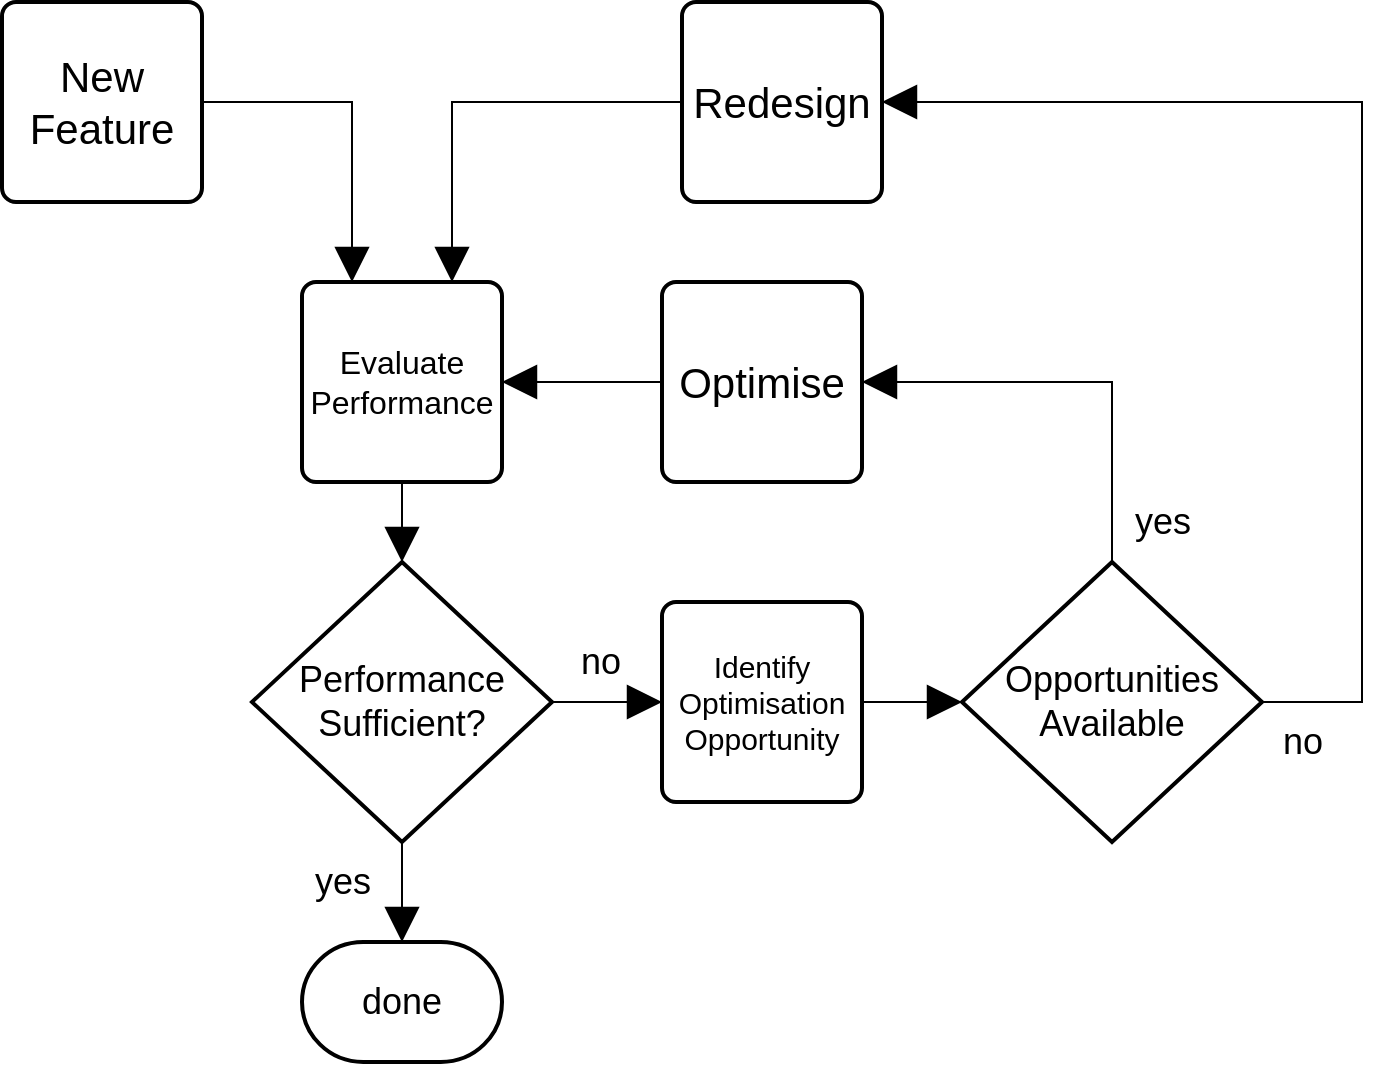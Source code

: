 <mxfile version="20.3.0" type="device"><diagram id="qHSgarKQljRsPdEm8rOu" name="Page-1"><mxGraphModel dx="701" dy="1239" grid="1" gridSize="10" guides="1" tooltips="1" connect="1" arrows="1" fold="1" page="1" pageScale="1" pageWidth="827" pageHeight="1169" math="0" shadow="0"><root><mxCell id="0"/><mxCell id="1" parent="0"/><mxCell id="oufI2SwlHc8cpuaKW3Zv-12" style="edgeStyle=orthogonalEdgeStyle;rounded=0;orthogonalLoop=1;jettySize=auto;html=1;exitX=1;exitY=0.5;exitDx=0;exitDy=0;entryX=0.25;entryY=0;entryDx=0;entryDy=0;fontSize=18;endArrow=block;endFill=1;endSize=15;" edge="1" parent="1" source="oufI2SwlHc8cpuaKW3Zv-4" target="oufI2SwlHc8cpuaKW3Zv-5"><mxGeometry relative="1" as="geometry"/></mxCell><mxCell id="oufI2SwlHc8cpuaKW3Zv-4" value="New &lt;br style=&quot;font-size: 21px;&quot;&gt;Feature" style="rounded=1;whiteSpace=wrap;html=1;absoluteArcSize=1;arcSize=14;strokeWidth=2;fontSize=21;" vertex="1" parent="1"><mxGeometry x="90" y="190" width="100" height="100" as="geometry"/></mxCell><mxCell id="oufI2SwlHc8cpuaKW3Zv-11" style="edgeStyle=orthogonalEdgeStyle;rounded=0;orthogonalLoop=1;jettySize=auto;html=1;exitX=0.5;exitY=1;exitDx=0;exitDy=0;entryX=0.5;entryY=0;entryDx=0;entryDy=0;entryPerimeter=0;fontSize=18;endArrow=block;endFill=1;endSize=15;" edge="1" parent="1" source="oufI2SwlHc8cpuaKW3Zv-5" target="oufI2SwlHc8cpuaKW3Zv-7"><mxGeometry relative="1" as="geometry"/></mxCell><mxCell id="oufI2SwlHc8cpuaKW3Zv-5" value="Evaluate&lt;br style=&quot;font-size: 16px;&quot;&gt;Performance" style="rounded=1;whiteSpace=wrap;html=1;absoluteArcSize=1;arcSize=14;strokeWidth=2;fontSize=16;" vertex="1" parent="1"><mxGeometry x="240" y="330" width="100" height="100" as="geometry"/></mxCell><mxCell id="oufI2SwlHc8cpuaKW3Zv-10" value="yes" style="edgeStyle=orthogonalEdgeStyle;rounded=0;orthogonalLoop=1;jettySize=auto;html=1;exitX=0.5;exitY=1;exitDx=0;exitDy=0;exitPerimeter=0;entryX=0.5;entryY=0;entryDx=0;entryDy=0;entryPerimeter=0;fontSize=18;endArrow=block;endFill=1;endSize=15;" edge="1" parent="1" source="oufI2SwlHc8cpuaKW3Zv-7" target="oufI2SwlHc8cpuaKW3Zv-9"><mxGeometry x="-0.2" y="-30" relative="1" as="geometry"><mxPoint as="offset"/></mxGeometry></mxCell><mxCell id="oufI2SwlHc8cpuaKW3Zv-14" value="no" style="edgeStyle=orthogonalEdgeStyle;rounded=0;orthogonalLoop=1;jettySize=auto;html=1;exitX=1;exitY=0.5;exitDx=0;exitDy=0;exitPerimeter=0;entryX=0;entryY=0.5;entryDx=0;entryDy=0;fontSize=18;endArrow=block;endFill=1;endSize=15;" edge="1" parent="1" source="oufI2SwlHc8cpuaKW3Zv-7" target="oufI2SwlHc8cpuaKW3Zv-13"><mxGeometry x="-0.091" y="20" relative="1" as="geometry"><mxPoint x="-1" as="offset"/></mxGeometry></mxCell><mxCell id="oufI2SwlHc8cpuaKW3Zv-7" value="Performance&lt;br&gt;Sufficient?" style="strokeWidth=2;html=1;shape=mxgraph.flowchart.decision;whiteSpace=wrap;fontSize=18;" vertex="1" parent="1"><mxGeometry x="215" y="470" width="150" height="140" as="geometry"/></mxCell><mxCell id="oufI2SwlHc8cpuaKW3Zv-9" value="done" style="strokeWidth=2;html=1;shape=mxgraph.flowchart.terminator;whiteSpace=wrap;fontSize=18;" vertex="1" parent="1"><mxGeometry x="240" y="660" width="100" height="60" as="geometry"/></mxCell><mxCell id="oufI2SwlHc8cpuaKW3Zv-17" style="edgeStyle=orthogonalEdgeStyle;rounded=0;orthogonalLoop=1;jettySize=auto;html=1;exitX=1;exitY=0.5;exitDx=0;exitDy=0;entryX=0;entryY=0.5;entryDx=0;entryDy=0;entryPerimeter=0;fontSize=18;endArrow=block;endFill=1;endSize=15;" edge="1" parent="1" source="oufI2SwlHc8cpuaKW3Zv-13" target="oufI2SwlHc8cpuaKW3Zv-16"><mxGeometry relative="1" as="geometry"/></mxCell><mxCell id="oufI2SwlHc8cpuaKW3Zv-13" value="Identify&lt;br&gt;Optimisation&lt;br&gt;Opportunity" style="rounded=1;whiteSpace=wrap;html=1;absoluteArcSize=1;arcSize=14;strokeWidth=2;fontSize=15;" vertex="1" parent="1"><mxGeometry x="420" y="490" width="100" height="100" as="geometry"/></mxCell><mxCell id="oufI2SwlHc8cpuaKW3Zv-21" value="yes" style="edgeStyle=orthogonalEdgeStyle;rounded=0;orthogonalLoop=1;jettySize=auto;html=1;exitX=0.5;exitY=0;exitDx=0;exitDy=0;exitPerimeter=0;entryX=1;entryY=0.5;entryDx=0;entryDy=0;fontSize=18;endArrow=block;endFill=1;endSize=15;" edge="1" parent="1" source="oufI2SwlHc8cpuaKW3Zv-16" target="oufI2SwlHc8cpuaKW3Zv-20"><mxGeometry x="-0.814" y="-25" relative="1" as="geometry"><mxPoint as="offset"/></mxGeometry></mxCell><mxCell id="oufI2SwlHc8cpuaKW3Zv-24" value="no" style="edgeStyle=orthogonalEdgeStyle;rounded=0;orthogonalLoop=1;jettySize=auto;html=1;exitX=1;exitY=0.5;exitDx=0;exitDy=0;exitPerimeter=0;entryX=1;entryY=0.5;entryDx=0;entryDy=0;fontSize=18;endArrow=block;endFill=1;endSize=15;" edge="1" parent="1" source="oufI2SwlHc8cpuaKW3Zv-16" target="oufI2SwlHc8cpuaKW3Zv-19"><mxGeometry x="-0.932" y="-20" relative="1" as="geometry"><Array as="points"><mxPoint x="770" y="540"/><mxPoint x="770" y="240"/></Array><mxPoint as="offset"/></mxGeometry></mxCell><mxCell id="oufI2SwlHc8cpuaKW3Zv-16" value="Opportunities&lt;br&gt;Available" style="strokeWidth=2;html=1;shape=mxgraph.flowchart.decision;whiteSpace=wrap;fontSize=18;" vertex="1" parent="1"><mxGeometry x="570" y="470" width="150" height="140" as="geometry"/></mxCell><mxCell id="oufI2SwlHc8cpuaKW3Zv-23" style="edgeStyle=orthogonalEdgeStyle;rounded=0;orthogonalLoop=1;jettySize=auto;html=1;exitX=0;exitY=0.5;exitDx=0;exitDy=0;entryX=0.75;entryY=0;entryDx=0;entryDy=0;fontSize=18;endArrow=block;endFill=1;endSize=15;" edge="1" parent="1" source="oufI2SwlHc8cpuaKW3Zv-19" target="oufI2SwlHc8cpuaKW3Zv-5"><mxGeometry relative="1" as="geometry"/></mxCell><mxCell id="oufI2SwlHc8cpuaKW3Zv-19" value="Redesign" style="rounded=1;whiteSpace=wrap;html=1;absoluteArcSize=1;arcSize=14;strokeWidth=2;fontSize=21;" vertex="1" parent="1"><mxGeometry x="430" y="190" width="100" height="100" as="geometry"/></mxCell><mxCell id="oufI2SwlHc8cpuaKW3Zv-22" style="edgeStyle=orthogonalEdgeStyle;rounded=0;orthogonalLoop=1;jettySize=auto;html=1;exitX=0;exitY=0.5;exitDx=0;exitDy=0;entryX=1;entryY=0.5;entryDx=0;entryDy=0;fontSize=18;endArrow=block;endFill=1;endSize=15;" edge="1" parent="1" source="oufI2SwlHc8cpuaKW3Zv-20" target="oufI2SwlHc8cpuaKW3Zv-5"><mxGeometry relative="1" as="geometry"/></mxCell><mxCell id="oufI2SwlHc8cpuaKW3Zv-20" value="Optimise" style="rounded=1;whiteSpace=wrap;html=1;absoluteArcSize=1;arcSize=14;strokeWidth=2;fontSize=21;" vertex="1" parent="1"><mxGeometry x="420" y="330" width="100" height="100" as="geometry"/></mxCell></root></mxGraphModel></diagram></mxfile>